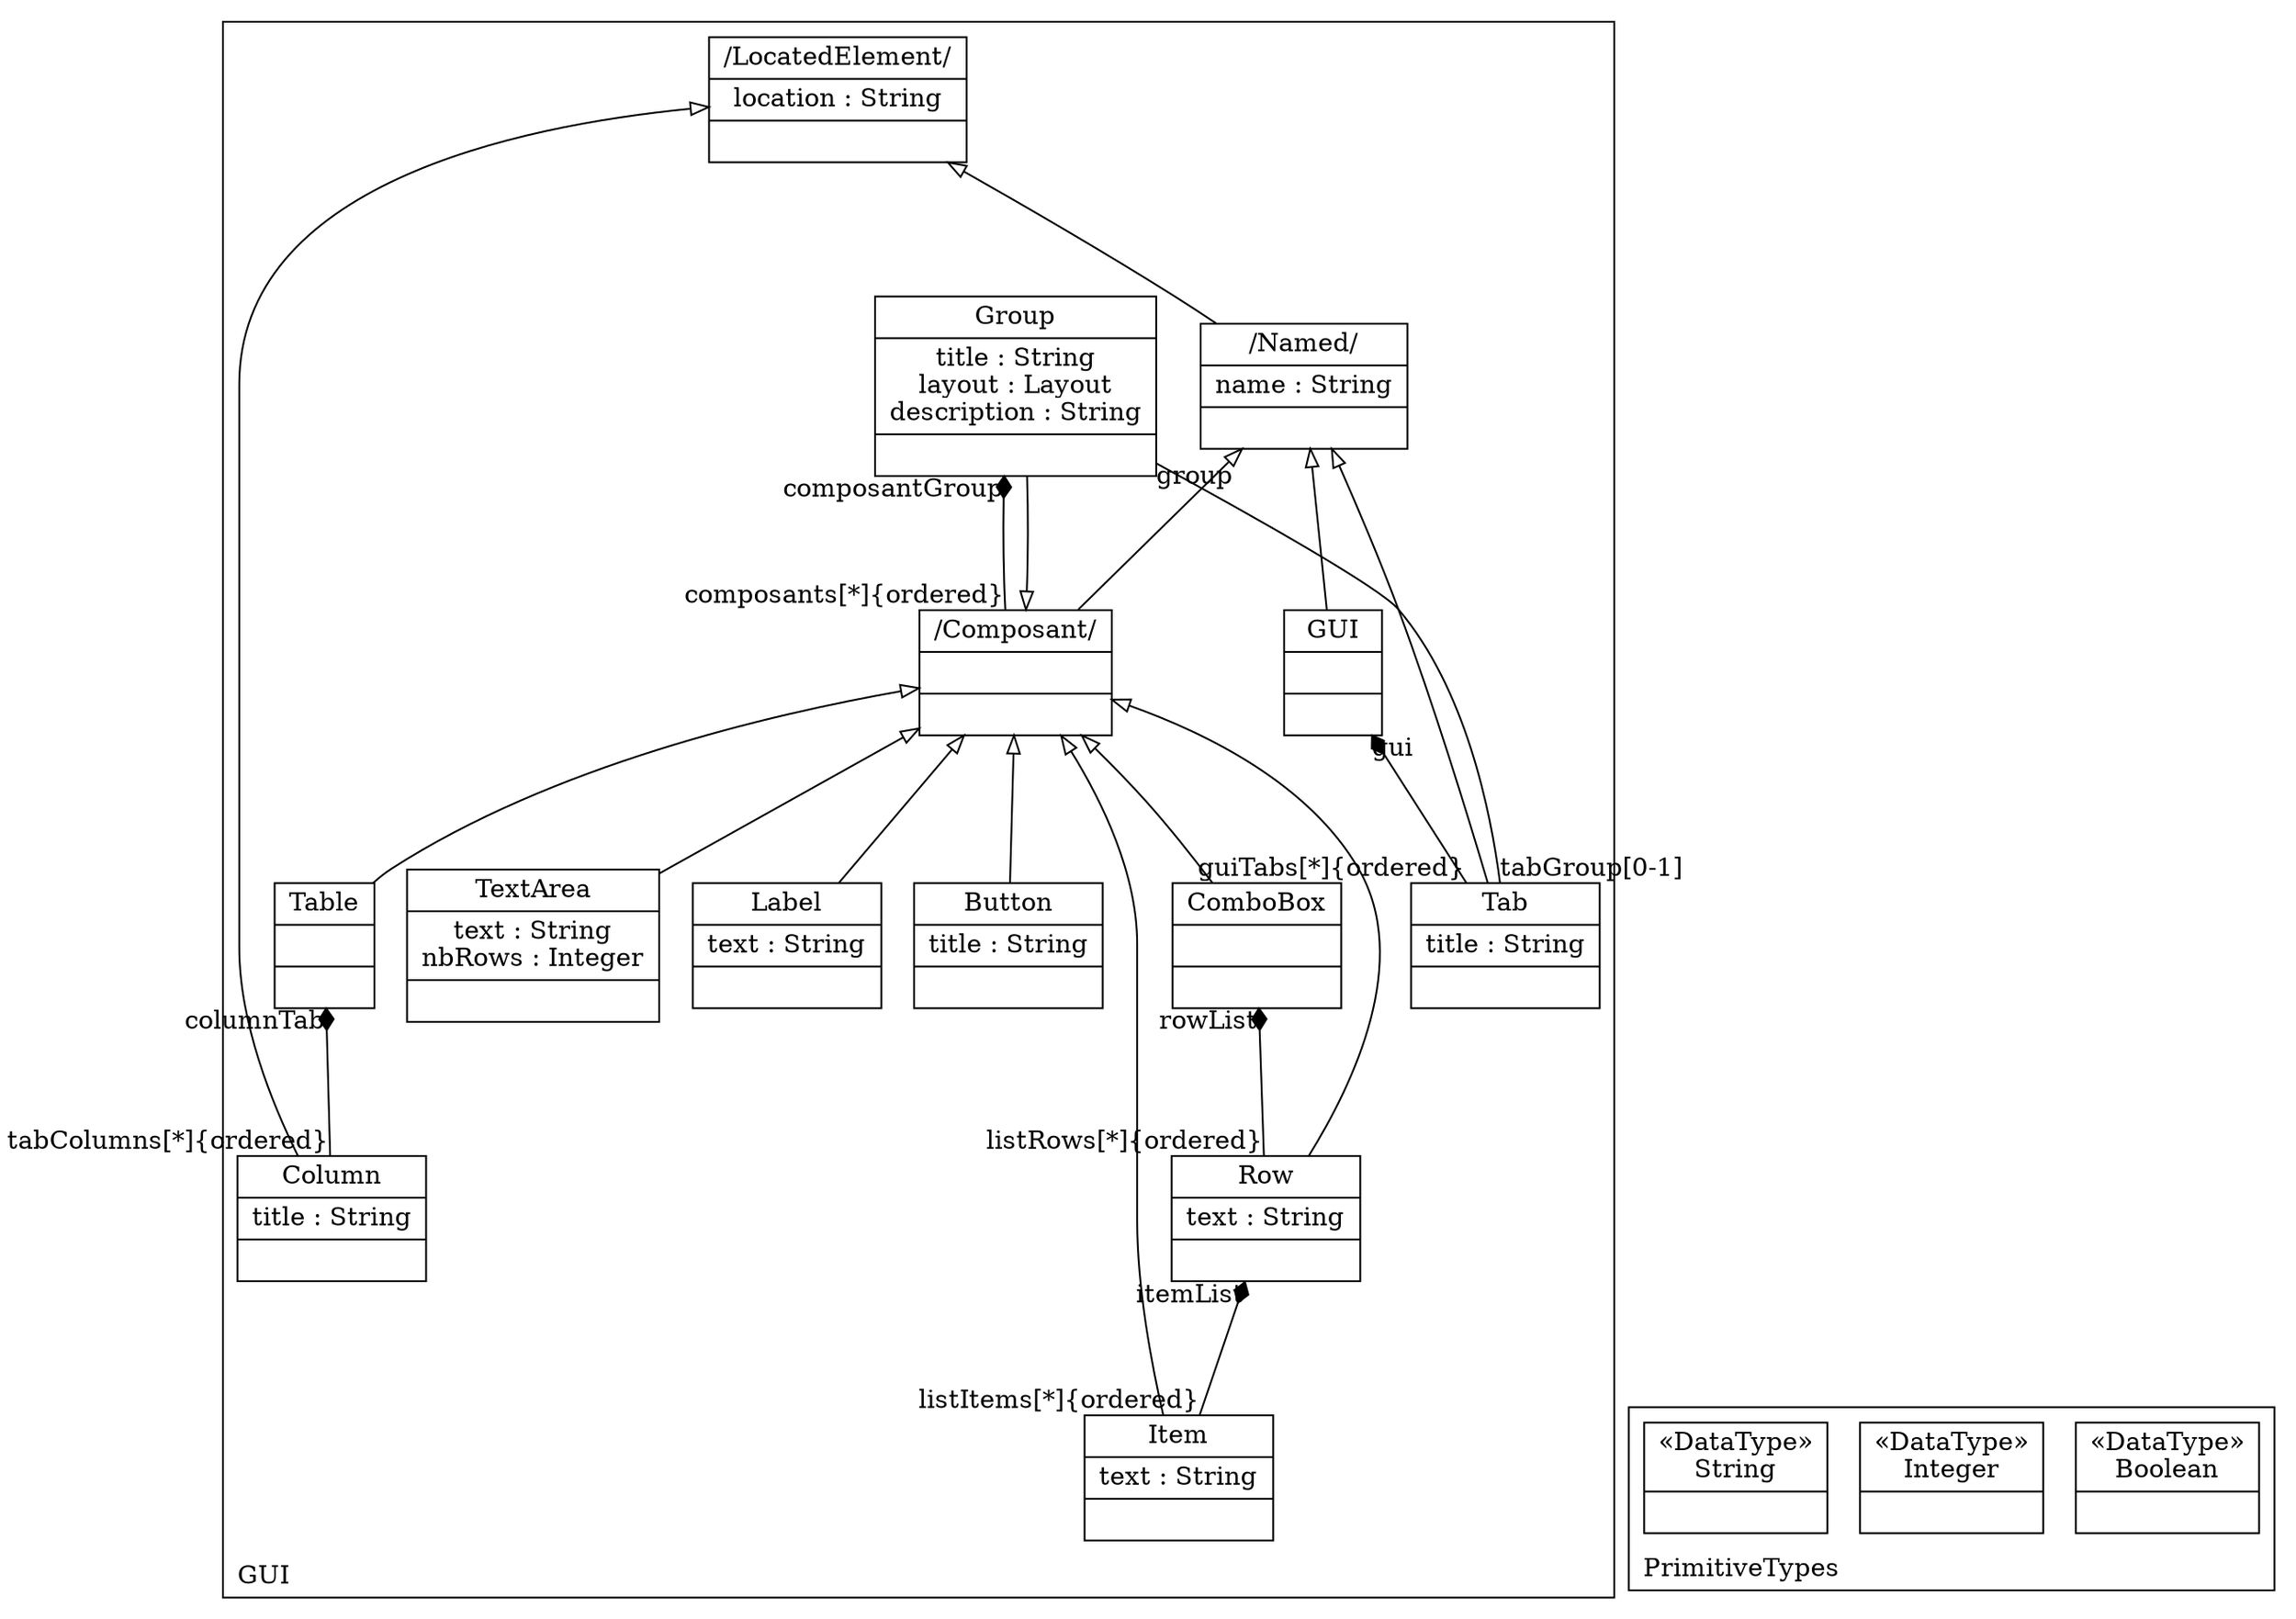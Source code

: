 digraph "KM3 Model in DOT" {
graph[rankdir=BT,labeljust=l,labelloc=t,nodeSep=0.75,compound=true];
 subgraph "cluster_GUI"{
labelloc=t
color=black
label=GUI
 node[shape=record];
LocatedElement[label="{/LocatedElement/|location : String| }"]
;
 node[shape=record];
Named[label="{/Named/|name : String| }"]
 Named->LocatedElement[arrowhead=onormal,group=LocatedElement,minlen=2,constraint=true,]
;
 node[shape=record];
GUI[label="{GUI| | }"]
 GUI->Named[arrowhead=onormal,group=Named,minlen=2,constraint=true,]
;
 node[shape=record];
Tab[label="{Tab|title : String| }"]
 Tab->GUI[arrowhead=diamond,arrowtail=none,headlabel="gui",taillabel="guiTabs[*]{ordered}",group=GUI,minlen=2,constraint=true,]
 Tab->Group[arrowhead=none,arrowtail=none,headlabel="group",taillabel="tabGroup[0-1]",group=Group,minlen=2,constraint=false,]
 Tab->Named[arrowhead=onormal,group=Named,minlen=2,constraint=true,]
;
 node[shape=record];
Composant[label="{/Composant/| | }"]
 Composant->Group[arrowhead=diamond,arrowtail=none,headlabel="composantGroup",taillabel="composants[*]{ordered}",group=Group,minlen=2,constraint=true,]
 Composant->Named[arrowhead=onormal,group=Named,minlen=2,constraint=true,]
;
 node[shape=record];
Group[label="{Group|title : String\nlayout : Layout\ndescription : String| }"]
 Group->Composant[arrowhead=onormal,group=Composant,minlen=2,constraint=true,]
;
 node[shape=record];
Label[label="{Label|text : String| }"]
 Label->Composant[arrowhead=onormal,group=Composant,minlen=2,constraint=true,]
;
 node[shape=record];
TextArea[label="{TextArea|text : String\nnbRows : Integer| }"]
 TextArea->Composant[arrowhead=onormal,group=Composant,minlen=2,constraint=true,]
;
 node[shape=record];
Table[label="{Table| | }"]
 Table->Composant[arrowhead=onormal,group=Composant,minlen=2,constraint=true,]
;
 node[shape=record];
Column[label="{Column|title : String| }"]
 Column->Table[arrowhead=diamond,arrowtail=none,headlabel="columnTab",taillabel="tabColumns[*]{ordered}",group=Table,minlen=2,constraint=true,]
 Column->LocatedElement[arrowhead=onormal,group=LocatedElement,minlen=2,constraint=true,]
;
 node[shape=record];
ComboBox[label="{ComboBox| | }"]
 ComboBox->Composant[arrowhead=onormal,group=Composant,minlen=2,constraint=true,]
;
 node[shape=record];
Row[label="{Row|text : String| }"]
 Row->ComboBox[arrowhead=diamond,arrowtail=none,headlabel="rowList",taillabel="listRows[*]{ordered}",group=ComboBox,minlen=2,constraint=true,]
 Row->Composant[arrowhead=onormal,group=Composant,minlen=2,constraint=true,]
;
 node[shape=record];
Item[label="{Item|text : String| }"]
 Item->Row[arrowhead=diamond,arrowtail=none,headlabel="itemList",taillabel="listItems[*]{ordered}",group=Row,minlen=2,constraint=true,]
 Item->Composant[arrowhead=onormal,group=Composant,minlen=2,constraint=true,]
;
 node[shape=record];
Button[label="{Button|title : String| }"]
 Button->Composant[arrowhead=onormal,group=Composant,minlen=2,constraint=true,]
;

} subgraph "cluster_PrimitiveTypes"{
labelloc=t
color=black
label=PrimitiveTypes
 node[shape=record];
Boolean[label="{&#171;DataType&#187;\nBoolean|}"]
;
 node[shape=record];
Integer[label="{&#171;DataType&#187;\nInteger|}"]
;
 node[shape=record];
String[label="{&#171;DataType&#187;\nString|}"]
;

}
}
